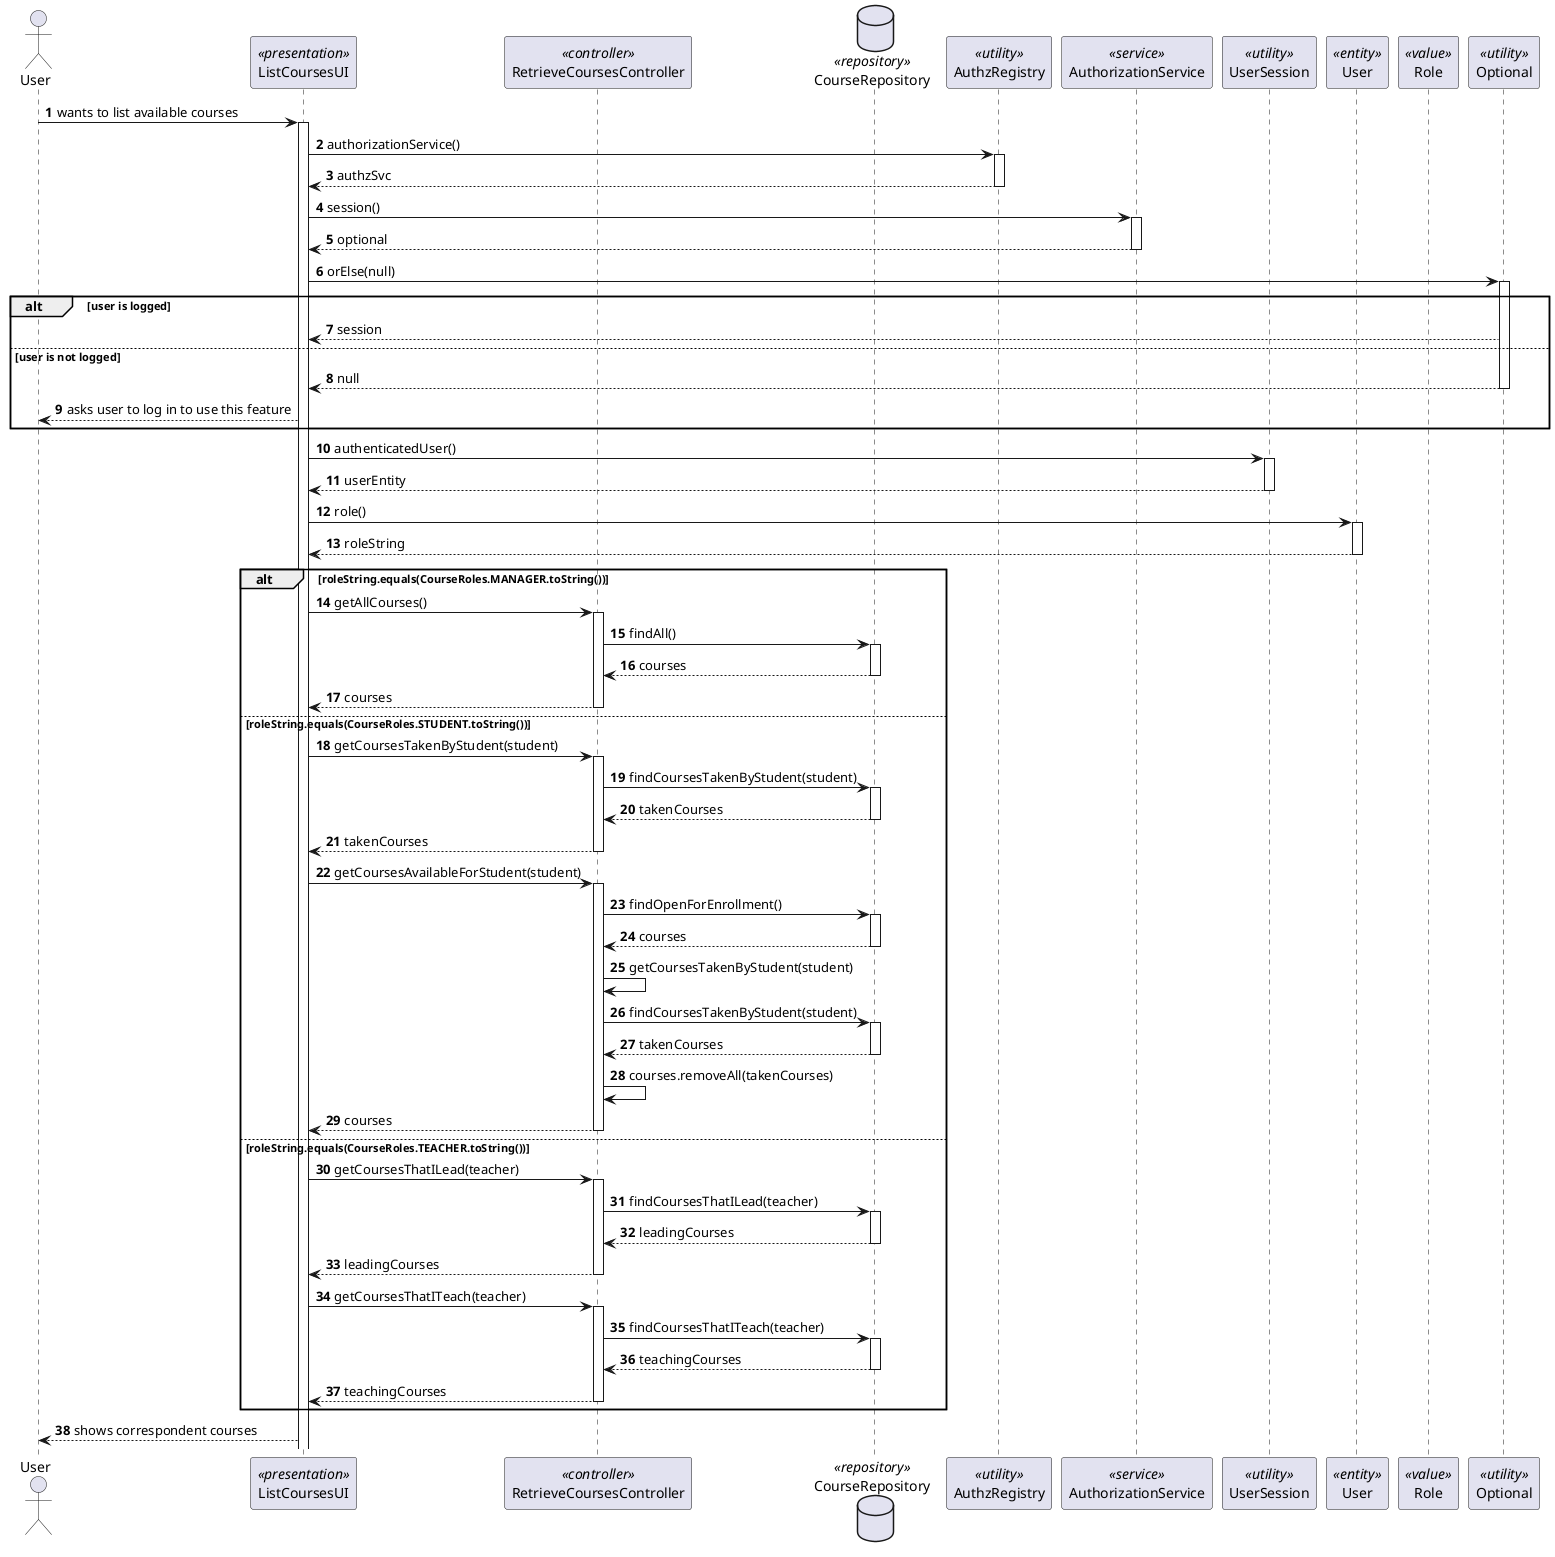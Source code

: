 @startuml

autonumber

actor User as user

participant ListCoursesUI as ui <<presentation>>
participant RetrieveCoursesController as ctrl <<controller>>
database CourseRepository as repo <<repository>>

participant AuthzRegistry as registry <<utility>>
participant AuthorizationService as authz <<service>>
participant UserSession as session <<utility>>
participant User as userEntity <<entity>>
participant Role as role <<value>>

participant Optional as opt <<utility>>


user -> ui : wants to list available courses

activate ui

ui -> registry : authorizationService()
activate registry

registry --> ui : authzSvc
deactivate registry

ui -> authz : session()
activate authz
authz --> ui : optional
deactivate authz

ui -> opt : orElse(null)

activate opt

alt user is logged
opt --> ui : session
else user is not logged
opt --> ui : null
deactivate opt
ui --> user : asks user to log in to use this feature
end



ui -> session : authenticatedUser()
activate session
session --> ui : userEntity
deactivate session
ui -> userEntity : role()
activate userEntity
userEntity --> ui : roleString
deactivate userEntity

alt roleString.equals(CourseRoles.MANAGER.toString())
ui -> ctrl : getAllCourses()
activate ctrl
ctrl -> repo : findAll()
activate repo
repo --> ctrl : courses
deactivate repo
ctrl --> ui : courses
deactivate ctrl
else roleString.equals(CourseRoles.STUDENT.toString())
ui -> ctrl : getCoursesTakenByStudent(student)
activate ctrl
ctrl -> repo : findCoursesTakenByStudent(student)
activate repo
repo --> ctrl : takenCourses
deactivate repo
ctrl --> ui : takenCourses
deactivate ctrl
ui -> ctrl : getCoursesAvailableForStudent(student)
activate ctrl
ctrl -> repo : findOpenForEnrollment()
activate repo
repo --> ctrl : courses
deactivate repo
ctrl -> ctrl : getCoursesTakenByStudent(student)
ctrl -> repo : findCoursesTakenByStudent(student)
activate repo
repo --> ctrl : takenCourses
deactivate repo
ctrl -> ctrl : courses.removeAll(takenCourses)
ctrl --> ui : courses
deactivate ctrl
else roleString.equals(CourseRoles.TEACHER.toString())
ui -> ctrl : getCoursesThatILead(teacher)
activate ctrl
ctrl -> repo : findCoursesThatILead(teacher)
activate repo
repo --> ctrl : leadingCourses
deactivate repo
ctrl --> ui : leadingCourses
deactivate ctrl
ui -> ctrl : getCoursesThatITeach(teacher)
activate ctrl
ctrl -> repo : findCoursesThatITeach(teacher)
activate repo
repo --> ctrl : teachingCourses
deactivate repo
ctrl --> ui : teachingCourses
deactivate ctrl
end alt

ui --> user : shows correspondent courses





@enduml